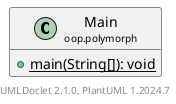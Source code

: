 @startuml
    set namespaceSeparator none
    hide empty fields
    hide empty methods

    class "<size:14>Main\n<size:10>oop.polymorph" as oop.polymorph.Main [[Main.html]] {
        {static} +main(String[]): void
    }

    center footer UMLDoclet 2.1.0, PlantUML %version()
@enduml
